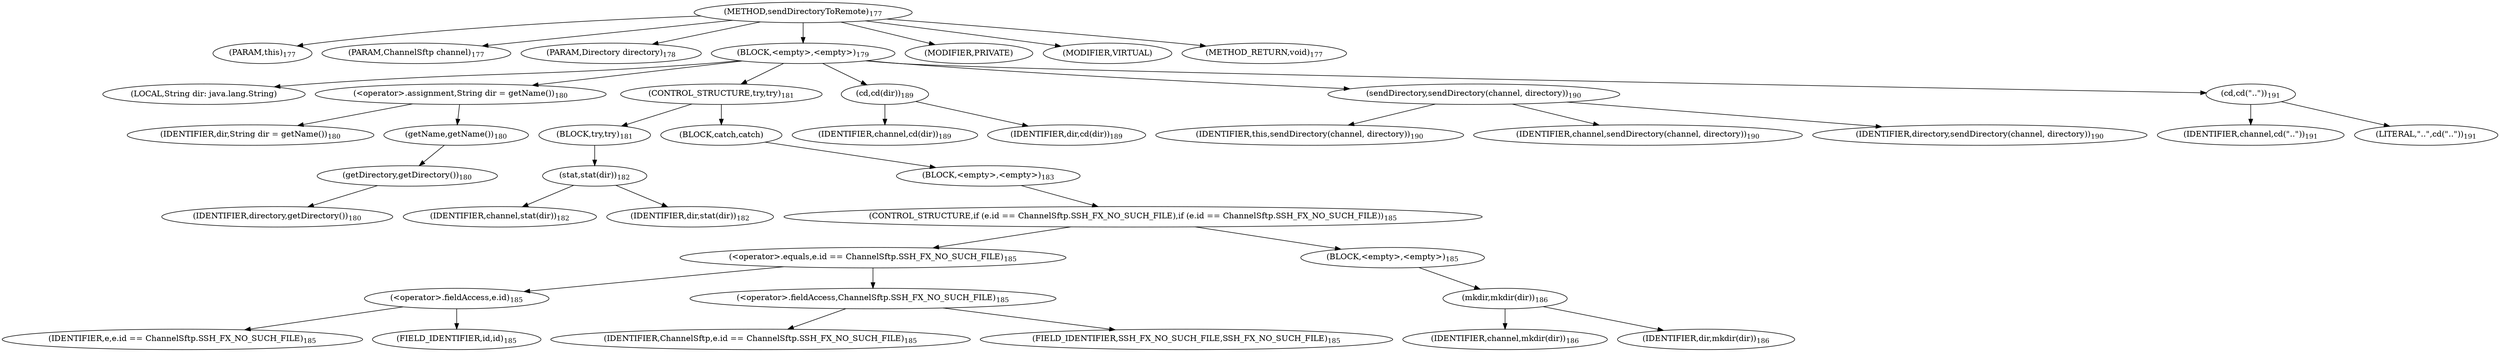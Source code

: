 digraph "sendDirectoryToRemote" {  
"298" [label = <(METHOD,sendDirectoryToRemote)<SUB>177</SUB>> ]
"30" [label = <(PARAM,this)<SUB>177</SUB>> ]
"299" [label = <(PARAM,ChannelSftp channel)<SUB>177</SUB>> ]
"300" [label = <(PARAM,Directory directory)<SUB>178</SUB>> ]
"301" [label = <(BLOCK,&lt;empty&gt;,&lt;empty&gt;)<SUB>179</SUB>> ]
"302" [label = <(LOCAL,String dir: java.lang.String)> ]
"303" [label = <(&lt;operator&gt;.assignment,String dir = getName())<SUB>180</SUB>> ]
"304" [label = <(IDENTIFIER,dir,String dir = getName())<SUB>180</SUB>> ]
"305" [label = <(getName,getName())<SUB>180</SUB>> ]
"306" [label = <(getDirectory,getDirectory())<SUB>180</SUB>> ]
"307" [label = <(IDENTIFIER,directory,getDirectory())<SUB>180</SUB>> ]
"308" [label = <(CONTROL_STRUCTURE,try,try)<SUB>181</SUB>> ]
"309" [label = <(BLOCK,try,try)<SUB>181</SUB>> ]
"310" [label = <(stat,stat(dir))<SUB>182</SUB>> ]
"311" [label = <(IDENTIFIER,channel,stat(dir))<SUB>182</SUB>> ]
"312" [label = <(IDENTIFIER,dir,stat(dir))<SUB>182</SUB>> ]
"313" [label = <(BLOCK,catch,catch)> ]
"314" [label = <(BLOCK,&lt;empty&gt;,&lt;empty&gt;)<SUB>183</SUB>> ]
"315" [label = <(CONTROL_STRUCTURE,if (e.id == ChannelSftp.SSH_FX_NO_SUCH_FILE),if (e.id == ChannelSftp.SSH_FX_NO_SUCH_FILE))<SUB>185</SUB>> ]
"316" [label = <(&lt;operator&gt;.equals,e.id == ChannelSftp.SSH_FX_NO_SUCH_FILE)<SUB>185</SUB>> ]
"317" [label = <(&lt;operator&gt;.fieldAccess,e.id)<SUB>185</SUB>> ]
"318" [label = <(IDENTIFIER,e,e.id == ChannelSftp.SSH_FX_NO_SUCH_FILE)<SUB>185</SUB>> ]
"319" [label = <(FIELD_IDENTIFIER,id,id)<SUB>185</SUB>> ]
"320" [label = <(&lt;operator&gt;.fieldAccess,ChannelSftp.SSH_FX_NO_SUCH_FILE)<SUB>185</SUB>> ]
"321" [label = <(IDENTIFIER,ChannelSftp,e.id == ChannelSftp.SSH_FX_NO_SUCH_FILE)<SUB>185</SUB>> ]
"322" [label = <(FIELD_IDENTIFIER,SSH_FX_NO_SUCH_FILE,SSH_FX_NO_SUCH_FILE)<SUB>185</SUB>> ]
"323" [label = <(BLOCK,&lt;empty&gt;,&lt;empty&gt;)<SUB>185</SUB>> ]
"324" [label = <(mkdir,mkdir(dir))<SUB>186</SUB>> ]
"325" [label = <(IDENTIFIER,channel,mkdir(dir))<SUB>186</SUB>> ]
"326" [label = <(IDENTIFIER,dir,mkdir(dir))<SUB>186</SUB>> ]
"327" [label = <(cd,cd(dir))<SUB>189</SUB>> ]
"328" [label = <(IDENTIFIER,channel,cd(dir))<SUB>189</SUB>> ]
"329" [label = <(IDENTIFIER,dir,cd(dir))<SUB>189</SUB>> ]
"330" [label = <(sendDirectory,sendDirectory(channel, directory))<SUB>190</SUB>> ]
"29" [label = <(IDENTIFIER,this,sendDirectory(channel, directory))<SUB>190</SUB>> ]
"331" [label = <(IDENTIFIER,channel,sendDirectory(channel, directory))<SUB>190</SUB>> ]
"332" [label = <(IDENTIFIER,directory,sendDirectory(channel, directory))<SUB>190</SUB>> ]
"333" [label = <(cd,cd(&quot;..&quot;))<SUB>191</SUB>> ]
"334" [label = <(IDENTIFIER,channel,cd(&quot;..&quot;))<SUB>191</SUB>> ]
"335" [label = <(LITERAL,&quot;..&quot;,cd(&quot;..&quot;))<SUB>191</SUB>> ]
"336" [label = <(MODIFIER,PRIVATE)> ]
"337" [label = <(MODIFIER,VIRTUAL)> ]
"338" [label = <(METHOD_RETURN,void)<SUB>177</SUB>> ]
  "298" -> "30" 
  "298" -> "299" 
  "298" -> "300" 
  "298" -> "301" 
  "298" -> "336" 
  "298" -> "337" 
  "298" -> "338" 
  "301" -> "302" 
  "301" -> "303" 
  "301" -> "308" 
  "301" -> "327" 
  "301" -> "330" 
  "301" -> "333" 
  "303" -> "304" 
  "303" -> "305" 
  "305" -> "306" 
  "306" -> "307" 
  "308" -> "309" 
  "308" -> "313" 
  "309" -> "310" 
  "310" -> "311" 
  "310" -> "312" 
  "313" -> "314" 
  "314" -> "315" 
  "315" -> "316" 
  "315" -> "323" 
  "316" -> "317" 
  "316" -> "320" 
  "317" -> "318" 
  "317" -> "319" 
  "320" -> "321" 
  "320" -> "322" 
  "323" -> "324" 
  "324" -> "325" 
  "324" -> "326" 
  "327" -> "328" 
  "327" -> "329" 
  "330" -> "29" 
  "330" -> "331" 
  "330" -> "332" 
  "333" -> "334" 
  "333" -> "335" 
}

